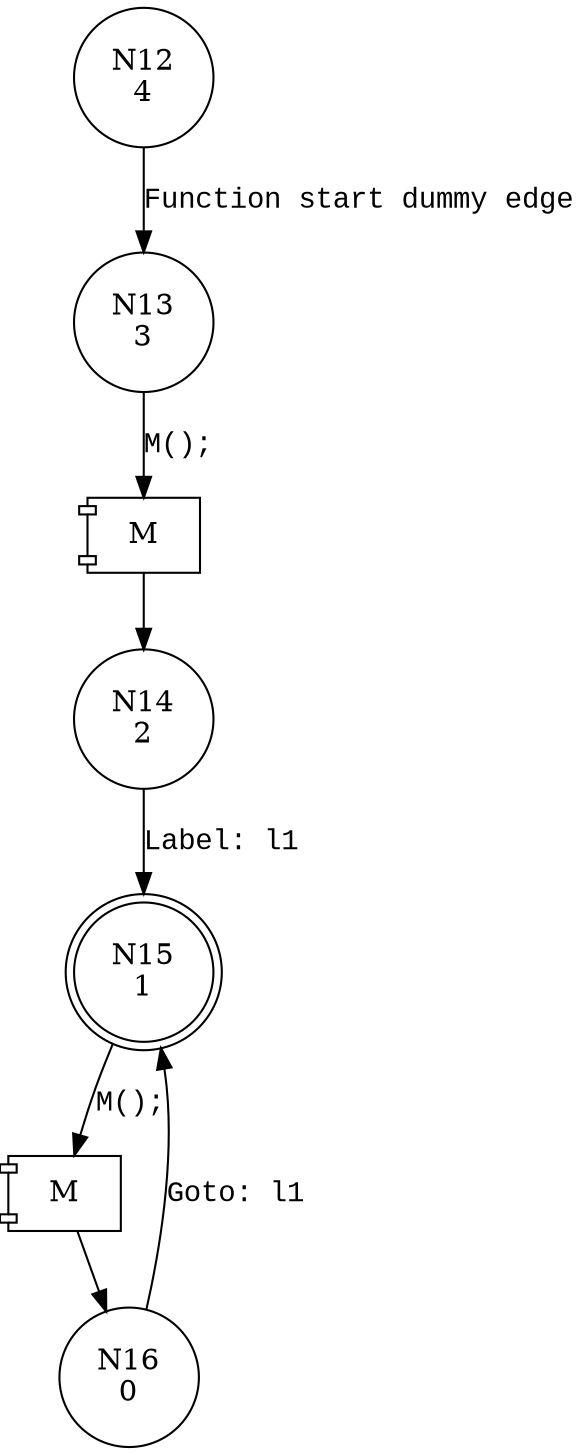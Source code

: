 digraph linklist {
12 [shape="circle" label="N12\n4"]
13 [shape="circle" label="N13\n3"]
14 [shape="circle" label="N14\n2"]
15 [shape="doublecircle" label="N15\n1"]
16 [shape="circle" label="N16\n0"]
12 -> 13 [label="Function start dummy edge" fontname="Courier New"]
100001 [shape="component" label="M"]
13 -> 100001 [label="M();" fontname="Courier New"]
100001 -> 14 [label="" fontname="Courier New"]
100002 [shape="component" label="M"]
15 -> 100002 [label="M();" fontname="Courier New"]
100002 -> 16 [label="" fontname="Courier New"]
14 -> 15 [label="Label: l1" fontname="Courier New"]
16 -> 15 [label="Goto: l1" fontname="Courier New"]
}